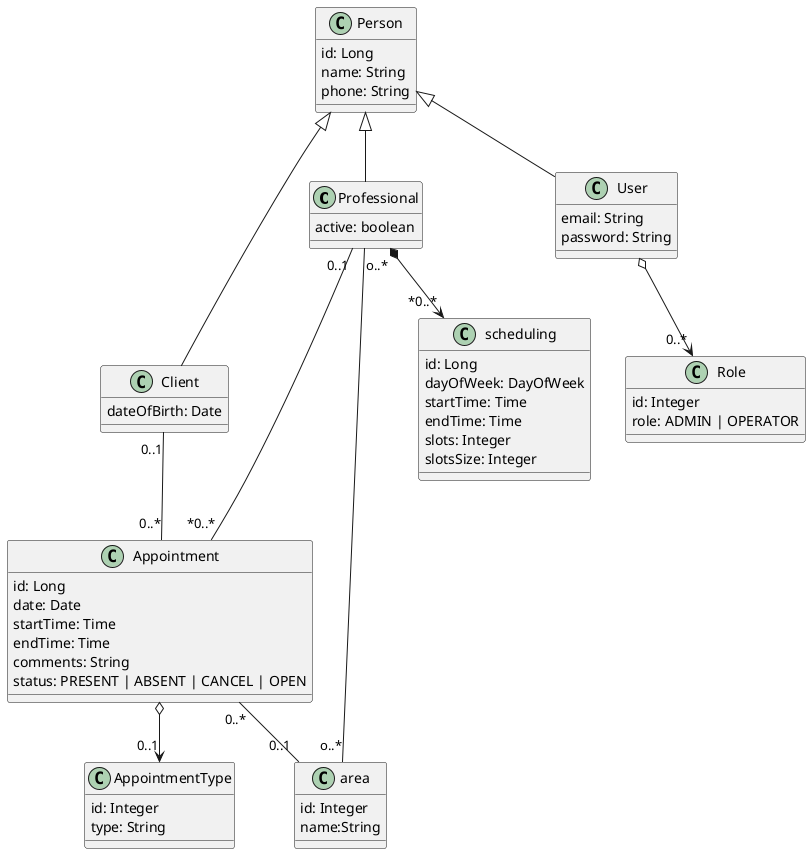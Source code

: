 @startuml "conceptual"
class Professional {

active: boolean



}


class Appointment{
id: Long
date: Date
startTime: Time
endTime: Time
comments: String
status: PRESENT | ABSENT | CANCEL | OPEN

}



class area {
id: Integer
name:String

}

class Client{

dateOfBirth: Date

}

class AppointmentType {
id: Integer
type: String

}

class User {
email: String 
password: String


}

class scheduling{
id: Long
dayOfWeek: DayOfWeek
startTime: Time
endTime: Time
slots: Integer
slotsSize: Integer 


}

class Person {
id: Long
name: String
phone: String

}

class Role {
id: Integer
role: ADMIN | OPERATOR
}

Person <|-- Client
Person <|-- Professional
Person <|-- User
Professional "o..*" --- "o..*" area
Professional        *-->  "*0..*" scheduling
Professional "0..1"       ---  "*0..*"        Appointment
Appointment               o-->  "0..1"               AppointmentType
Appointment  "0..*"       -u-   "0..1"               Client
Appointment  "0..*"       -d-    "0..1" area
User                      o-->    "0..*"        Role
@enduml
